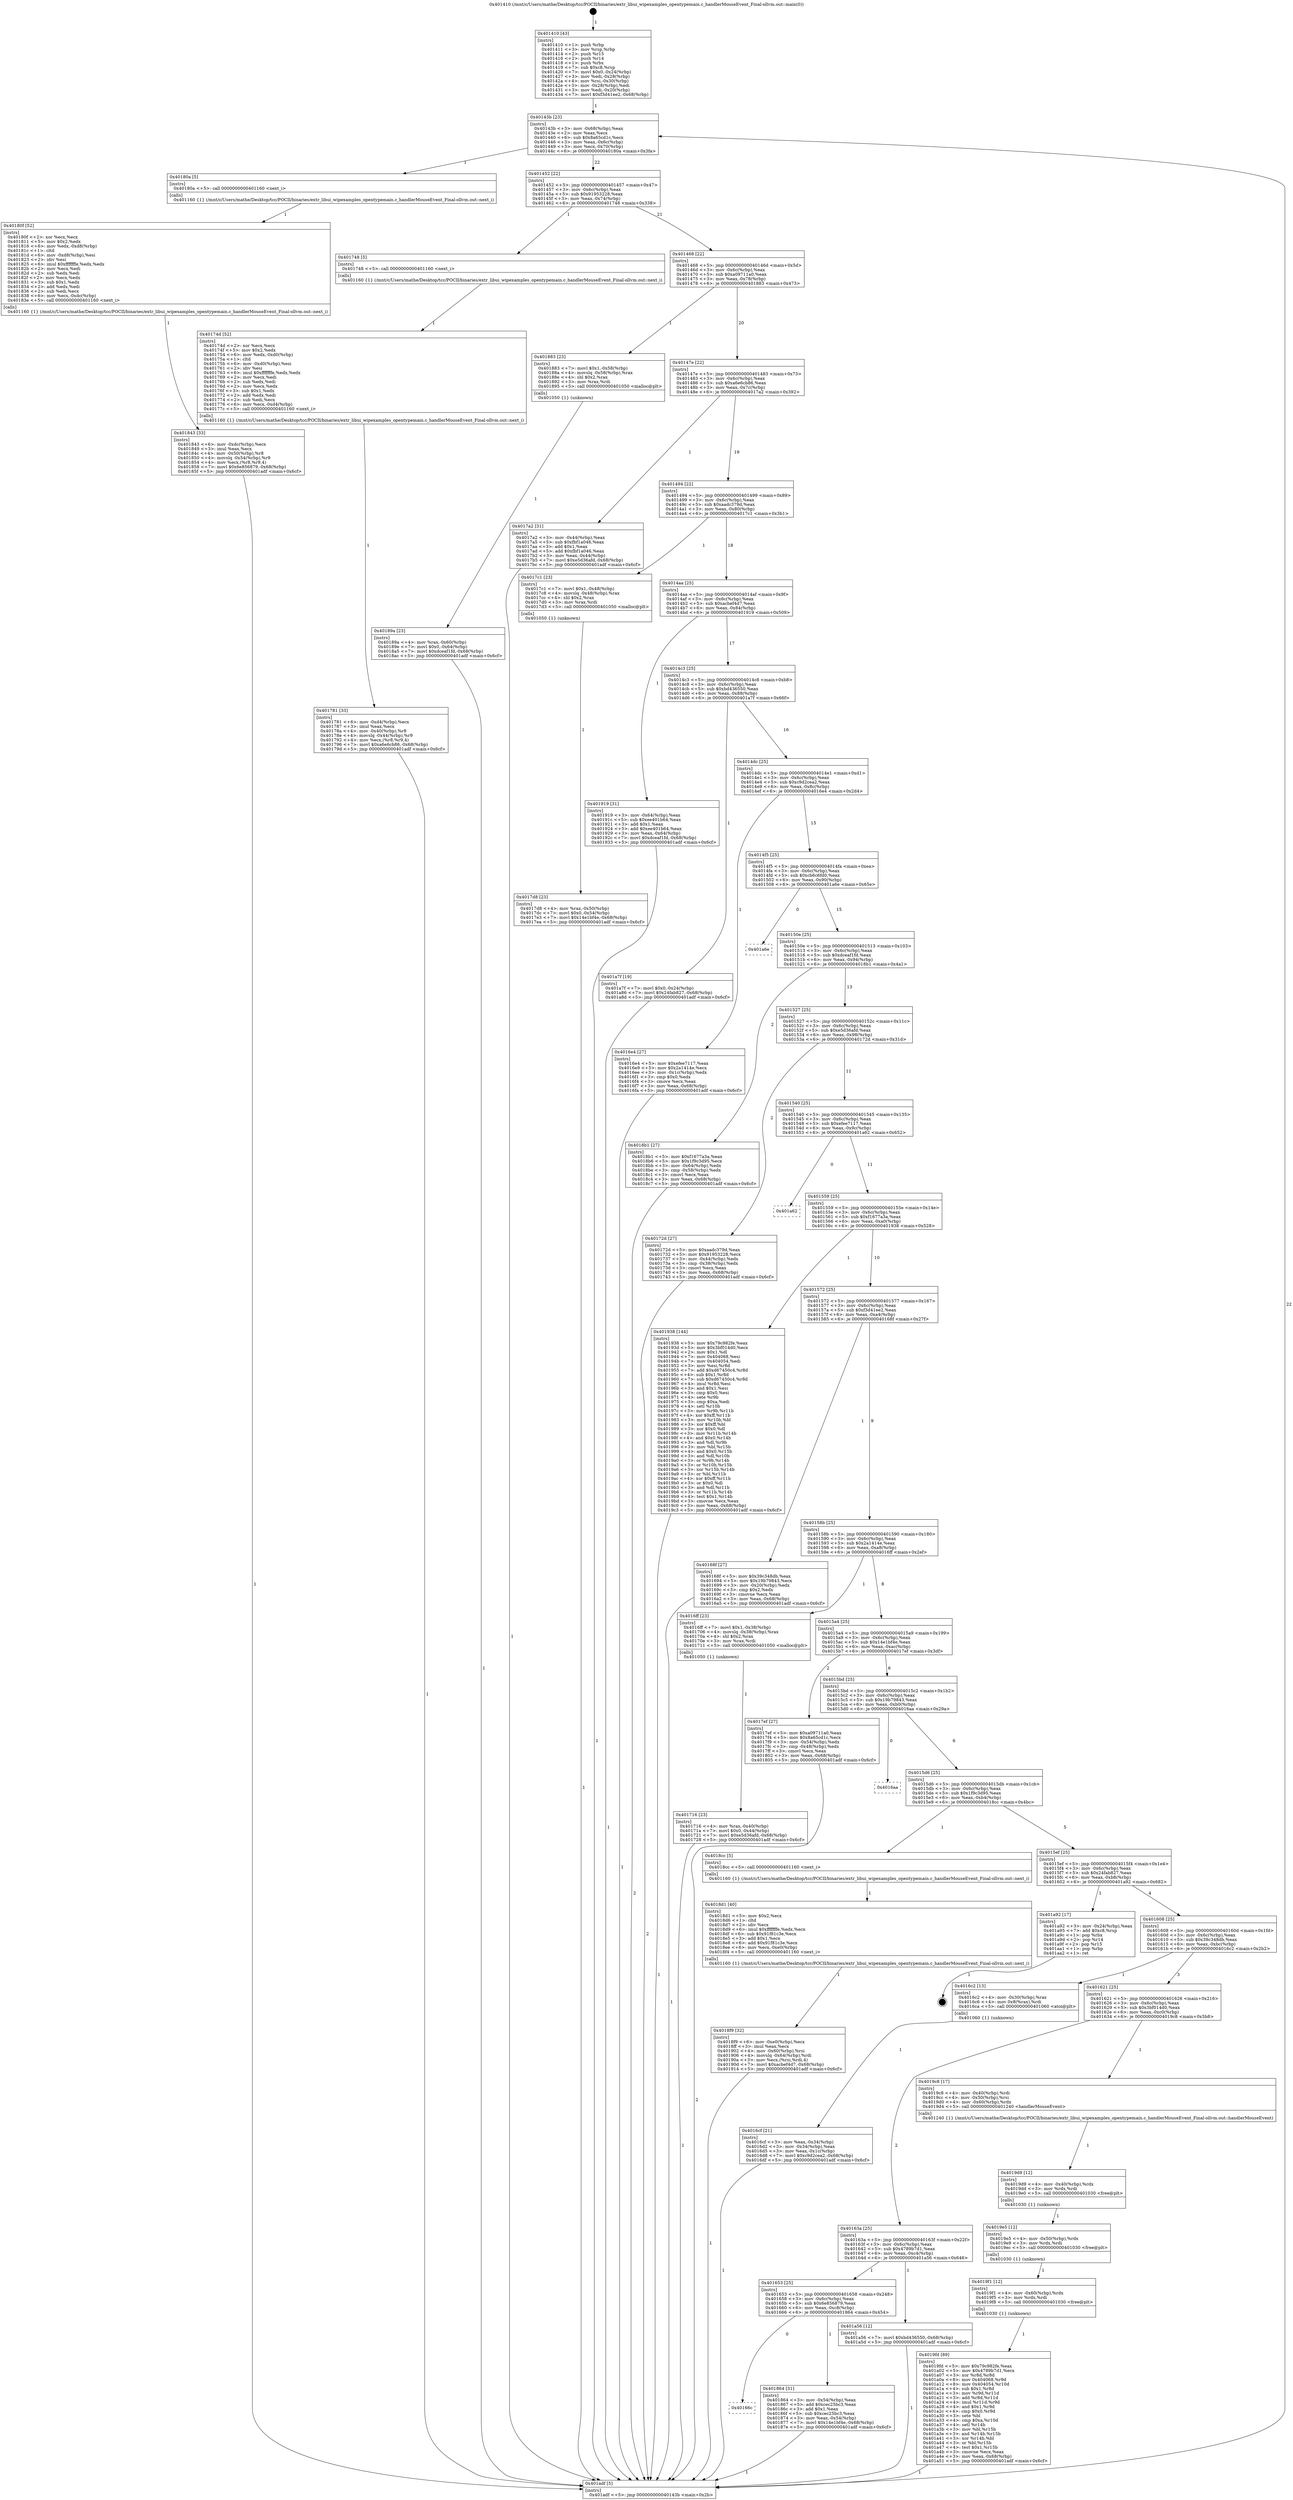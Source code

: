 digraph "0x401410" {
  label = "0x401410 (/mnt/c/Users/mathe/Desktop/tcc/POCII/binaries/extr_libui_wipexamples_opentypemain.c_handlerMouseEvent_Final-ollvm.out::main(0))"
  labelloc = "t"
  node[shape=record]

  Entry [label="",width=0.3,height=0.3,shape=circle,fillcolor=black,style=filled]
  "0x40143b" [label="{
     0x40143b [23]\l
     | [instrs]\l
     &nbsp;&nbsp;0x40143b \<+3\>: mov -0x68(%rbp),%eax\l
     &nbsp;&nbsp;0x40143e \<+2\>: mov %eax,%ecx\l
     &nbsp;&nbsp;0x401440 \<+6\>: sub $0x8a65cd1c,%ecx\l
     &nbsp;&nbsp;0x401446 \<+3\>: mov %eax,-0x6c(%rbp)\l
     &nbsp;&nbsp;0x401449 \<+3\>: mov %ecx,-0x70(%rbp)\l
     &nbsp;&nbsp;0x40144c \<+6\>: je 000000000040180a \<main+0x3fa\>\l
  }"]
  "0x40180a" [label="{
     0x40180a [5]\l
     | [instrs]\l
     &nbsp;&nbsp;0x40180a \<+5\>: call 0000000000401160 \<next_i\>\l
     | [calls]\l
     &nbsp;&nbsp;0x401160 \{1\} (/mnt/c/Users/mathe/Desktop/tcc/POCII/binaries/extr_libui_wipexamples_opentypemain.c_handlerMouseEvent_Final-ollvm.out::next_i)\l
  }"]
  "0x401452" [label="{
     0x401452 [22]\l
     | [instrs]\l
     &nbsp;&nbsp;0x401452 \<+5\>: jmp 0000000000401457 \<main+0x47\>\l
     &nbsp;&nbsp;0x401457 \<+3\>: mov -0x6c(%rbp),%eax\l
     &nbsp;&nbsp;0x40145a \<+5\>: sub $0x91953228,%eax\l
     &nbsp;&nbsp;0x40145f \<+3\>: mov %eax,-0x74(%rbp)\l
     &nbsp;&nbsp;0x401462 \<+6\>: je 0000000000401748 \<main+0x338\>\l
  }"]
  Exit [label="",width=0.3,height=0.3,shape=circle,fillcolor=black,style=filled,peripheries=2]
  "0x401748" [label="{
     0x401748 [5]\l
     | [instrs]\l
     &nbsp;&nbsp;0x401748 \<+5\>: call 0000000000401160 \<next_i\>\l
     | [calls]\l
     &nbsp;&nbsp;0x401160 \{1\} (/mnt/c/Users/mathe/Desktop/tcc/POCII/binaries/extr_libui_wipexamples_opentypemain.c_handlerMouseEvent_Final-ollvm.out::next_i)\l
  }"]
  "0x401468" [label="{
     0x401468 [22]\l
     | [instrs]\l
     &nbsp;&nbsp;0x401468 \<+5\>: jmp 000000000040146d \<main+0x5d\>\l
     &nbsp;&nbsp;0x40146d \<+3\>: mov -0x6c(%rbp),%eax\l
     &nbsp;&nbsp;0x401470 \<+5\>: sub $0xa09711a0,%eax\l
     &nbsp;&nbsp;0x401475 \<+3\>: mov %eax,-0x78(%rbp)\l
     &nbsp;&nbsp;0x401478 \<+6\>: je 0000000000401883 \<main+0x473\>\l
  }"]
  "0x4019fd" [label="{
     0x4019fd [89]\l
     | [instrs]\l
     &nbsp;&nbsp;0x4019fd \<+5\>: mov $0x79c982fe,%eax\l
     &nbsp;&nbsp;0x401a02 \<+5\>: mov $0x4789b7d1,%ecx\l
     &nbsp;&nbsp;0x401a07 \<+3\>: xor %r8d,%r8d\l
     &nbsp;&nbsp;0x401a0a \<+8\>: mov 0x404068,%r9d\l
     &nbsp;&nbsp;0x401a12 \<+8\>: mov 0x404054,%r10d\l
     &nbsp;&nbsp;0x401a1a \<+4\>: sub $0x1,%r8d\l
     &nbsp;&nbsp;0x401a1e \<+3\>: mov %r9d,%r11d\l
     &nbsp;&nbsp;0x401a21 \<+3\>: add %r8d,%r11d\l
     &nbsp;&nbsp;0x401a24 \<+4\>: imul %r11d,%r9d\l
     &nbsp;&nbsp;0x401a28 \<+4\>: and $0x1,%r9d\l
     &nbsp;&nbsp;0x401a2c \<+4\>: cmp $0x0,%r9d\l
     &nbsp;&nbsp;0x401a30 \<+3\>: sete %bl\l
     &nbsp;&nbsp;0x401a33 \<+4\>: cmp $0xa,%r10d\l
     &nbsp;&nbsp;0x401a37 \<+4\>: setl %r14b\l
     &nbsp;&nbsp;0x401a3b \<+3\>: mov %bl,%r15b\l
     &nbsp;&nbsp;0x401a3e \<+3\>: and %r14b,%r15b\l
     &nbsp;&nbsp;0x401a41 \<+3\>: xor %r14b,%bl\l
     &nbsp;&nbsp;0x401a44 \<+3\>: or %bl,%r15b\l
     &nbsp;&nbsp;0x401a47 \<+4\>: test $0x1,%r15b\l
     &nbsp;&nbsp;0x401a4b \<+3\>: cmovne %ecx,%eax\l
     &nbsp;&nbsp;0x401a4e \<+3\>: mov %eax,-0x68(%rbp)\l
     &nbsp;&nbsp;0x401a51 \<+5\>: jmp 0000000000401adf \<main+0x6cf\>\l
  }"]
  "0x401883" [label="{
     0x401883 [23]\l
     | [instrs]\l
     &nbsp;&nbsp;0x401883 \<+7\>: movl $0x1,-0x58(%rbp)\l
     &nbsp;&nbsp;0x40188a \<+4\>: movslq -0x58(%rbp),%rax\l
     &nbsp;&nbsp;0x40188e \<+4\>: shl $0x2,%rax\l
     &nbsp;&nbsp;0x401892 \<+3\>: mov %rax,%rdi\l
     &nbsp;&nbsp;0x401895 \<+5\>: call 0000000000401050 \<malloc@plt\>\l
     | [calls]\l
     &nbsp;&nbsp;0x401050 \{1\} (unknown)\l
  }"]
  "0x40147e" [label="{
     0x40147e [22]\l
     | [instrs]\l
     &nbsp;&nbsp;0x40147e \<+5\>: jmp 0000000000401483 \<main+0x73\>\l
     &nbsp;&nbsp;0x401483 \<+3\>: mov -0x6c(%rbp),%eax\l
     &nbsp;&nbsp;0x401486 \<+5\>: sub $0xa6e6cb86,%eax\l
     &nbsp;&nbsp;0x40148b \<+3\>: mov %eax,-0x7c(%rbp)\l
     &nbsp;&nbsp;0x40148e \<+6\>: je 00000000004017a2 \<main+0x392\>\l
  }"]
  "0x4019f1" [label="{
     0x4019f1 [12]\l
     | [instrs]\l
     &nbsp;&nbsp;0x4019f1 \<+4\>: mov -0x60(%rbp),%rdx\l
     &nbsp;&nbsp;0x4019f5 \<+3\>: mov %rdx,%rdi\l
     &nbsp;&nbsp;0x4019f8 \<+5\>: call 0000000000401030 \<free@plt\>\l
     | [calls]\l
     &nbsp;&nbsp;0x401030 \{1\} (unknown)\l
  }"]
  "0x4017a2" [label="{
     0x4017a2 [31]\l
     | [instrs]\l
     &nbsp;&nbsp;0x4017a2 \<+3\>: mov -0x44(%rbp),%eax\l
     &nbsp;&nbsp;0x4017a5 \<+5\>: sub $0xfbf1a046,%eax\l
     &nbsp;&nbsp;0x4017aa \<+3\>: add $0x1,%eax\l
     &nbsp;&nbsp;0x4017ad \<+5\>: add $0xfbf1a046,%eax\l
     &nbsp;&nbsp;0x4017b2 \<+3\>: mov %eax,-0x44(%rbp)\l
     &nbsp;&nbsp;0x4017b5 \<+7\>: movl $0xe5d36afd,-0x68(%rbp)\l
     &nbsp;&nbsp;0x4017bc \<+5\>: jmp 0000000000401adf \<main+0x6cf\>\l
  }"]
  "0x401494" [label="{
     0x401494 [22]\l
     | [instrs]\l
     &nbsp;&nbsp;0x401494 \<+5\>: jmp 0000000000401499 \<main+0x89\>\l
     &nbsp;&nbsp;0x401499 \<+3\>: mov -0x6c(%rbp),%eax\l
     &nbsp;&nbsp;0x40149c \<+5\>: sub $0xaadc379d,%eax\l
     &nbsp;&nbsp;0x4014a1 \<+3\>: mov %eax,-0x80(%rbp)\l
     &nbsp;&nbsp;0x4014a4 \<+6\>: je 00000000004017c1 \<main+0x3b1\>\l
  }"]
  "0x4019e5" [label="{
     0x4019e5 [12]\l
     | [instrs]\l
     &nbsp;&nbsp;0x4019e5 \<+4\>: mov -0x50(%rbp),%rdx\l
     &nbsp;&nbsp;0x4019e9 \<+3\>: mov %rdx,%rdi\l
     &nbsp;&nbsp;0x4019ec \<+5\>: call 0000000000401030 \<free@plt\>\l
     | [calls]\l
     &nbsp;&nbsp;0x401030 \{1\} (unknown)\l
  }"]
  "0x4017c1" [label="{
     0x4017c1 [23]\l
     | [instrs]\l
     &nbsp;&nbsp;0x4017c1 \<+7\>: movl $0x1,-0x48(%rbp)\l
     &nbsp;&nbsp;0x4017c8 \<+4\>: movslq -0x48(%rbp),%rax\l
     &nbsp;&nbsp;0x4017cc \<+4\>: shl $0x2,%rax\l
     &nbsp;&nbsp;0x4017d0 \<+3\>: mov %rax,%rdi\l
     &nbsp;&nbsp;0x4017d3 \<+5\>: call 0000000000401050 \<malloc@plt\>\l
     | [calls]\l
     &nbsp;&nbsp;0x401050 \{1\} (unknown)\l
  }"]
  "0x4014aa" [label="{
     0x4014aa [25]\l
     | [instrs]\l
     &nbsp;&nbsp;0x4014aa \<+5\>: jmp 00000000004014af \<main+0x9f\>\l
     &nbsp;&nbsp;0x4014af \<+3\>: mov -0x6c(%rbp),%eax\l
     &nbsp;&nbsp;0x4014b2 \<+5\>: sub $0xacbef4d7,%eax\l
     &nbsp;&nbsp;0x4014b7 \<+6\>: mov %eax,-0x84(%rbp)\l
     &nbsp;&nbsp;0x4014bd \<+6\>: je 0000000000401919 \<main+0x509\>\l
  }"]
  "0x4019d9" [label="{
     0x4019d9 [12]\l
     | [instrs]\l
     &nbsp;&nbsp;0x4019d9 \<+4\>: mov -0x40(%rbp),%rdx\l
     &nbsp;&nbsp;0x4019dd \<+3\>: mov %rdx,%rdi\l
     &nbsp;&nbsp;0x4019e0 \<+5\>: call 0000000000401030 \<free@plt\>\l
     | [calls]\l
     &nbsp;&nbsp;0x401030 \{1\} (unknown)\l
  }"]
  "0x401919" [label="{
     0x401919 [31]\l
     | [instrs]\l
     &nbsp;&nbsp;0x401919 \<+3\>: mov -0x64(%rbp),%eax\l
     &nbsp;&nbsp;0x40191c \<+5\>: sub $0xee401b64,%eax\l
     &nbsp;&nbsp;0x401921 \<+3\>: add $0x1,%eax\l
     &nbsp;&nbsp;0x401924 \<+5\>: add $0xee401b64,%eax\l
     &nbsp;&nbsp;0x401929 \<+3\>: mov %eax,-0x64(%rbp)\l
     &nbsp;&nbsp;0x40192c \<+7\>: movl $0xdceaf1fd,-0x68(%rbp)\l
     &nbsp;&nbsp;0x401933 \<+5\>: jmp 0000000000401adf \<main+0x6cf\>\l
  }"]
  "0x4014c3" [label="{
     0x4014c3 [25]\l
     | [instrs]\l
     &nbsp;&nbsp;0x4014c3 \<+5\>: jmp 00000000004014c8 \<main+0xb8\>\l
     &nbsp;&nbsp;0x4014c8 \<+3\>: mov -0x6c(%rbp),%eax\l
     &nbsp;&nbsp;0x4014cb \<+5\>: sub $0xbd436550,%eax\l
     &nbsp;&nbsp;0x4014d0 \<+6\>: mov %eax,-0x88(%rbp)\l
     &nbsp;&nbsp;0x4014d6 \<+6\>: je 0000000000401a7f \<main+0x66f\>\l
  }"]
  "0x4018f9" [label="{
     0x4018f9 [32]\l
     | [instrs]\l
     &nbsp;&nbsp;0x4018f9 \<+6\>: mov -0xe0(%rbp),%ecx\l
     &nbsp;&nbsp;0x4018ff \<+3\>: imul %eax,%ecx\l
     &nbsp;&nbsp;0x401902 \<+4\>: mov -0x60(%rbp),%rsi\l
     &nbsp;&nbsp;0x401906 \<+4\>: movslq -0x64(%rbp),%rdi\l
     &nbsp;&nbsp;0x40190a \<+3\>: mov %ecx,(%rsi,%rdi,4)\l
     &nbsp;&nbsp;0x40190d \<+7\>: movl $0xacbef4d7,-0x68(%rbp)\l
     &nbsp;&nbsp;0x401914 \<+5\>: jmp 0000000000401adf \<main+0x6cf\>\l
  }"]
  "0x401a7f" [label="{
     0x401a7f [19]\l
     | [instrs]\l
     &nbsp;&nbsp;0x401a7f \<+7\>: movl $0x0,-0x24(%rbp)\l
     &nbsp;&nbsp;0x401a86 \<+7\>: movl $0x24fab827,-0x68(%rbp)\l
     &nbsp;&nbsp;0x401a8d \<+5\>: jmp 0000000000401adf \<main+0x6cf\>\l
  }"]
  "0x4014dc" [label="{
     0x4014dc [25]\l
     | [instrs]\l
     &nbsp;&nbsp;0x4014dc \<+5\>: jmp 00000000004014e1 \<main+0xd1\>\l
     &nbsp;&nbsp;0x4014e1 \<+3\>: mov -0x6c(%rbp),%eax\l
     &nbsp;&nbsp;0x4014e4 \<+5\>: sub $0xc9d2cea2,%eax\l
     &nbsp;&nbsp;0x4014e9 \<+6\>: mov %eax,-0x8c(%rbp)\l
     &nbsp;&nbsp;0x4014ef \<+6\>: je 00000000004016e4 \<main+0x2d4\>\l
  }"]
  "0x4018d1" [label="{
     0x4018d1 [40]\l
     | [instrs]\l
     &nbsp;&nbsp;0x4018d1 \<+5\>: mov $0x2,%ecx\l
     &nbsp;&nbsp;0x4018d6 \<+1\>: cltd\l
     &nbsp;&nbsp;0x4018d7 \<+2\>: idiv %ecx\l
     &nbsp;&nbsp;0x4018d9 \<+6\>: imul $0xfffffffe,%edx,%ecx\l
     &nbsp;&nbsp;0x4018df \<+6\>: sub $0x91f81c3e,%ecx\l
     &nbsp;&nbsp;0x4018e5 \<+3\>: add $0x1,%ecx\l
     &nbsp;&nbsp;0x4018e8 \<+6\>: add $0x91f81c3e,%ecx\l
     &nbsp;&nbsp;0x4018ee \<+6\>: mov %ecx,-0xe0(%rbp)\l
     &nbsp;&nbsp;0x4018f4 \<+5\>: call 0000000000401160 \<next_i\>\l
     | [calls]\l
     &nbsp;&nbsp;0x401160 \{1\} (/mnt/c/Users/mathe/Desktop/tcc/POCII/binaries/extr_libui_wipexamples_opentypemain.c_handlerMouseEvent_Final-ollvm.out::next_i)\l
  }"]
  "0x4016e4" [label="{
     0x4016e4 [27]\l
     | [instrs]\l
     &nbsp;&nbsp;0x4016e4 \<+5\>: mov $0xefee7117,%eax\l
     &nbsp;&nbsp;0x4016e9 \<+5\>: mov $0x2a1414e,%ecx\l
     &nbsp;&nbsp;0x4016ee \<+3\>: mov -0x1c(%rbp),%edx\l
     &nbsp;&nbsp;0x4016f1 \<+3\>: cmp $0x0,%edx\l
     &nbsp;&nbsp;0x4016f4 \<+3\>: cmove %ecx,%eax\l
     &nbsp;&nbsp;0x4016f7 \<+3\>: mov %eax,-0x68(%rbp)\l
     &nbsp;&nbsp;0x4016fa \<+5\>: jmp 0000000000401adf \<main+0x6cf\>\l
  }"]
  "0x4014f5" [label="{
     0x4014f5 [25]\l
     | [instrs]\l
     &nbsp;&nbsp;0x4014f5 \<+5\>: jmp 00000000004014fa \<main+0xea\>\l
     &nbsp;&nbsp;0x4014fa \<+3\>: mov -0x6c(%rbp),%eax\l
     &nbsp;&nbsp;0x4014fd \<+5\>: sub $0xcb6c6fd0,%eax\l
     &nbsp;&nbsp;0x401502 \<+6\>: mov %eax,-0x90(%rbp)\l
     &nbsp;&nbsp;0x401508 \<+6\>: je 0000000000401a6e \<main+0x65e\>\l
  }"]
  "0x40189a" [label="{
     0x40189a [23]\l
     | [instrs]\l
     &nbsp;&nbsp;0x40189a \<+4\>: mov %rax,-0x60(%rbp)\l
     &nbsp;&nbsp;0x40189e \<+7\>: movl $0x0,-0x64(%rbp)\l
     &nbsp;&nbsp;0x4018a5 \<+7\>: movl $0xdceaf1fd,-0x68(%rbp)\l
     &nbsp;&nbsp;0x4018ac \<+5\>: jmp 0000000000401adf \<main+0x6cf\>\l
  }"]
  "0x401a6e" [label="{
     0x401a6e\l
  }", style=dashed]
  "0x40150e" [label="{
     0x40150e [25]\l
     | [instrs]\l
     &nbsp;&nbsp;0x40150e \<+5\>: jmp 0000000000401513 \<main+0x103\>\l
     &nbsp;&nbsp;0x401513 \<+3\>: mov -0x6c(%rbp),%eax\l
     &nbsp;&nbsp;0x401516 \<+5\>: sub $0xdceaf1fd,%eax\l
     &nbsp;&nbsp;0x40151b \<+6\>: mov %eax,-0x94(%rbp)\l
     &nbsp;&nbsp;0x401521 \<+6\>: je 00000000004018b1 \<main+0x4a1\>\l
  }"]
  "0x40166c" [label="{
     0x40166c\l
  }", style=dashed]
  "0x4018b1" [label="{
     0x4018b1 [27]\l
     | [instrs]\l
     &nbsp;&nbsp;0x4018b1 \<+5\>: mov $0xf1677a3a,%eax\l
     &nbsp;&nbsp;0x4018b6 \<+5\>: mov $0x1f9c3d95,%ecx\l
     &nbsp;&nbsp;0x4018bb \<+3\>: mov -0x64(%rbp),%edx\l
     &nbsp;&nbsp;0x4018be \<+3\>: cmp -0x58(%rbp),%edx\l
     &nbsp;&nbsp;0x4018c1 \<+3\>: cmovl %ecx,%eax\l
     &nbsp;&nbsp;0x4018c4 \<+3\>: mov %eax,-0x68(%rbp)\l
     &nbsp;&nbsp;0x4018c7 \<+5\>: jmp 0000000000401adf \<main+0x6cf\>\l
  }"]
  "0x401527" [label="{
     0x401527 [25]\l
     | [instrs]\l
     &nbsp;&nbsp;0x401527 \<+5\>: jmp 000000000040152c \<main+0x11c\>\l
     &nbsp;&nbsp;0x40152c \<+3\>: mov -0x6c(%rbp),%eax\l
     &nbsp;&nbsp;0x40152f \<+5\>: sub $0xe5d36afd,%eax\l
     &nbsp;&nbsp;0x401534 \<+6\>: mov %eax,-0x98(%rbp)\l
     &nbsp;&nbsp;0x40153a \<+6\>: je 000000000040172d \<main+0x31d\>\l
  }"]
  "0x401864" [label="{
     0x401864 [31]\l
     | [instrs]\l
     &nbsp;&nbsp;0x401864 \<+3\>: mov -0x54(%rbp),%eax\l
     &nbsp;&nbsp;0x401867 \<+5\>: add $0xcec25bc3,%eax\l
     &nbsp;&nbsp;0x40186c \<+3\>: add $0x1,%eax\l
     &nbsp;&nbsp;0x40186f \<+5\>: sub $0xcec25bc3,%eax\l
     &nbsp;&nbsp;0x401874 \<+3\>: mov %eax,-0x54(%rbp)\l
     &nbsp;&nbsp;0x401877 \<+7\>: movl $0x14e1bf4e,-0x68(%rbp)\l
     &nbsp;&nbsp;0x40187e \<+5\>: jmp 0000000000401adf \<main+0x6cf\>\l
  }"]
  "0x40172d" [label="{
     0x40172d [27]\l
     | [instrs]\l
     &nbsp;&nbsp;0x40172d \<+5\>: mov $0xaadc379d,%eax\l
     &nbsp;&nbsp;0x401732 \<+5\>: mov $0x91953228,%ecx\l
     &nbsp;&nbsp;0x401737 \<+3\>: mov -0x44(%rbp),%edx\l
     &nbsp;&nbsp;0x40173a \<+3\>: cmp -0x38(%rbp),%edx\l
     &nbsp;&nbsp;0x40173d \<+3\>: cmovl %ecx,%eax\l
     &nbsp;&nbsp;0x401740 \<+3\>: mov %eax,-0x68(%rbp)\l
     &nbsp;&nbsp;0x401743 \<+5\>: jmp 0000000000401adf \<main+0x6cf\>\l
  }"]
  "0x401540" [label="{
     0x401540 [25]\l
     | [instrs]\l
     &nbsp;&nbsp;0x401540 \<+5\>: jmp 0000000000401545 \<main+0x135\>\l
     &nbsp;&nbsp;0x401545 \<+3\>: mov -0x6c(%rbp),%eax\l
     &nbsp;&nbsp;0x401548 \<+5\>: sub $0xefee7117,%eax\l
     &nbsp;&nbsp;0x40154d \<+6\>: mov %eax,-0x9c(%rbp)\l
     &nbsp;&nbsp;0x401553 \<+6\>: je 0000000000401a62 \<main+0x652\>\l
  }"]
  "0x401653" [label="{
     0x401653 [25]\l
     | [instrs]\l
     &nbsp;&nbsp;0x401653 \<+5\>: jmp 0000000000401658 \<main+0x248\>\l
     &nbsp;&nbsp;0x401658 \<+3\>: mov -0x6c(%rbp),%eax\l
     &nbsp;&nbsp;0x40165b \<+5\>: sub $0x6e856879,%eax\l
     &nbsp;&nbsp;0x401660 \<+6\>: mov %eax,-0xc8(%rbp)\l
     &nbsp;&nbsp;0x401666 \<+6\>: je 0000000000401864 \<main+0x454\>\l
  }"]
  "0x401a62" [label="{
     0x401a62\l
  }", style=dashed]
  "0x401559" [label="{
     0x401559 [25]\l
     | [instrs]\l
     &nbsp;&nbsp;0x401559 \<+5\>: jmp 000000000040155e \<main+0x14e\>\l
     &nbsp;&nbsp;0x40155e \<+3\>: mov -0x6c(%rbp),%eax\l
     &nbsp;&nbsp;0x401561 \<+5\>: sub $0xf1677a3a,%eax\l
     &nbsp;&nbsp;0x401566 \<+6\>: mov %eax,-0xa0(%rbp)\l
     &nbsp;&nbsp;0x40156c \<+6\>: je 0000000000401938 \<main+0x528\>\l
  }"]
  "0x401a56" [label="{
     0x401a56 [12]\l
     | [instrs]\l
     &nbsp;&nbsp;0x401a56 \<+7\>: movl $0xbd436550,-0x68(%rbp)\l
     &nbsp;&nbsp;0x401a5d \<+5\>: jmp 0000000000401adf \<main+0x6cf\>\l
  }"]
  "0x401938" [label="{
     0x401938 [144]\l
     | [instrs]\l
     &nbsp;&nbsp;0x401938 \<+5\>: mov $0x79c982fe,%eax\l
     &nbsp;&nbsp;0x40193d \<+5\>: mov $0x3bf014d0,%ecx\l
     &nbsp;&nbsp;0x401942 \<+2\>: mov $0x1,%dl\l
     &nbsp;&nbsp;0x401944 \<+7\>: mov 0x404068,%esi\l
     &nbsp;&nbsp;0x40194b \<+7\>: mov 0x404054,%edi\l
     &nbsp;&nbsp;0x401952 \<+3\>: mov %esi,%r8d\l
     &nbsp;&nbsp;0x401955 \<+7\>: add $0xd67450c4,%r8d\l
     &nbsp;&nbsp;0x40195c \<+4\>: sub $0x1,%r8d\l
     &nbsp;&nbsp;0x401960 \<+7\>: sub $0xd67450c4,%r8d\l
     &nbsp;&nbsp;0x401967 \<+4\>: imul %r8d,%esi\l
     &nbsp;&nbsp;0x40196b \<+3\>: and $0x1,%esi\l
     &nbsp;&nbsp;0x40196e \<+3\>: cmp $0x0,%esi\l
     &nbsp;&nbsp;0x401971 \<+4\>: sete %r9b\l
     &nbsp;&nbsp;0x401975 \<+3\>: cmp $0xa,%edi\l
     &nbsp;&nbsp;0x401978 \<+4\>: setl %r10b\l
     &nbsp;&nbsp;0x40197c \<+3\>: mov %r9b,%r11b\l
     &nbsp;&nbsp;0x40197f \<+4\>: xor $0xff,%r11b\l
     &nbsp;&nbsp;0x401983 \<+3\>: mov %r10b,%bl\l
     &nbsp;&nbsp;0x401986 \<+3\>: xor $0xff,%bl\l
     &nbsp;&nbsp;0x401989 \<+3\>: xor $0x0,%dl\l
     &nbsp;&nbsp;0x40198c \<+3\>: mov %r11b,%r14b\l
     &nbsp;&nbsp;0x40198f \<+4\>: and $0x0,%r14b\l
     &nbsp;&nbsp;0x401993 \<+3\>: and %dl,%r9b\l
     &nbsp;&nbsp;0x401996 \<+3\>: mov %bl,%r15b\l
     &nbsp;&nbsp;0x401999 \<+4\>: and $0x0,%r15b\l
     &nbsp;&nbsp;0x40199d \<+3\>: and %dl,%r10b\l
     &nbsp;&nbsp;0x4019a0 \<+3\>: or %r9b,%r14b\l
     &nbsp;&nbsp;0x4019a3 \<+3\>: or %r10b,%r15b\l
     &nbsp;&nbsp;0x4019a6 \<+3\>: xor %r15b,%r14b\l
     &nbsp;&nbsp;0x4019a9 \<+3\>: or %bl,%r11b\l
     &nbsp;&nbsp;0x4019ac \<+4\>: xor $0xff,%r11b\l
     &nbsp;&nbsp;0x4019b0 \<+3\>: or $0x0,%dl\l
     &nbsp;&nbsp;0x4019b3 \<+3\>: and %dl,%r11b\l
     &nbsp;&nbsp;0x4019b6 \<+3\>: or %r11b,%r14b\l
     &nbsp;&nbsp;0x4019b9 \<+4\>: test $0x1,%r14b\l
     &nbsp;&nbsp;0x4019bd \<+3\>: cmovne %ecx,%eax\l
     &nbsp;&nbsp;0x4019c0 \<+3\>: mov %eax,-0x68(%rbp)\l
     &nbsp;&nbsp;0x4019c3 \<+5\>: jmp 0000000000401adf \<main+0x6cf\>\l
  }"]
  "0x401572" [label="{
     0x401572 [25]\l
     | [instrs]\l
     &nbsp;&nbsp;0x401572 \<+5\>: jmp 0000000000401577 \<main+0x167\>\l
     &nbsp;&nbsp;0x401577 \<+3\>: mov -0x6c(%rbp),%eax\l
     &nbsp;&nbsp;0x40157a \<+5\>: sub $0xf3d41ee2,%eax\l
     &nbsp;&nbsp;0x40157f \<+6\>: mov %eax,-0xa4(%rbp)\l
     &nbsp;&nbsp;0x401585 \<+6\>: je 000000000040168f \<main+0x27f\>\l
  }"]
  "0x40163a" [label="{
     0x40163a [25]\l
     | [instrs]\l
     &nbsp;&nbsp;0x40163a \<+5\>: jmp 000000000040163f \<main+0x22f\>\l
     &nbsp;&nbsp;0x40163f \<+3\>: mov -0x6c(%rbp),%eax\l
     &nbsp;&nbsp;0x401642 \<+5\>: sub $0x4789b7d1,%eax\l
     &nbsp;&nbsp;0x401647 \<+6\>: mov %eax,-0xc4(%rbp)\l
     &nbsp;&nbsp;0x40164d \<+6\>: je 0000000000401a56 \<main+0x646\>\l
  }"]
  "0x40168f" [label="{
     0x40168f [27]\l
     | [instrs]\l
     &nbsp;&nbsp;0x40168f \<+5\>: mov $0x39c348db,%eax\l
     &nbsp;&nbsp;0x401694 \<+5\>: mov $0x19b79843,%ecx\l
     &nbsp;&nbsp;0x401699 \<+3\>: mov -0x20(%rbp),%edx\l
     &nbsp;&nbsp;0x40169c \<+3\>: cmp $0x2,%edx\l
     &nbsp;&nbsp;0x40169f \<+3\>: cmovne %ecx,%eax\l
     &nbsp;&nbsp;0x4016a2 \<+3\>: mov %eax,-0x68(%rbp)\l
     &nbsp;&nbsp;0x4016a5 \<+5\>: jmp 0000000000401adf \<main+0x6cf\>\l
  }"]
  "0x40158b" [label="{
     0x40158b [25]\l
     | [instrs]\l
     &nbsp;&nbsp;0x40158b \<+5\>: jmp 0000000000401590 \<main+0x180\>\l
     &nbsp;&nbsp;0x401590 \<+3\>: mov -0x6c(%rbp),%eax\l
     &nbsp;&nbsp;0x401593 \<+5\>: sub $0x2a1414e,%eax\l
     &nbsp;&nbsp;0x401598 \<+6\>: mov %eax,-0xa8(%rbp)\l
     &nbsp;&nbsp;0x40159e \<+6\>: je 00000000004016ff \<main+0x2ef\>\l
  }"]
  "0x401adf" [label="{
     0x401adf [5]\l
     | [instrs]\l
     &nbsp;&nbsp;0x401adf \<+5\>: jmp 000000000040143b \<main+0x2b\>\l
  }"]
  "0x401410" [label="{
     0x401410 [43]\l
     | [instrs]\l
     &nbsp;&nbsp;0x401410 \<+1\>: push %rbp\l
     &nbsp;&nbsp;0x401411 \<+3\>: mov %rsp,%rbp\l
     &nbsp;&nbsp;0x401414 \<+2\>: push %r15\l
     &nbsp;&nbsp;0x401416 \<+2\>: push %r14\l
     &nbsp;&nbsp;0x401418 \<+1\>: push %rbx\l
     &nbsp;&nbsp;0x401419 \<+7\>: sub $0xc8,%rsp\l
     &nbsp;&nbsp;0x401420 \<+7\>: movl $0x0,-0x24(%rbp)\l
     &nbsp;&nbsp;0x401427 \<+3\>: mov %edi,-0x28(%rbp)\l
     &nbsp;&nbsp;0x40142a \<+4\>: mov %rsi,-0x30(%rbp)\l
     &nbsp;&nbsp;0x40142e \<+3\>: mov -0x28(%rbp),%edi\l
     &nbsp;&nbsp;0x401431 \<+3\>: mov %edi,-0x20(%rbp)\l
     &nbsp;&nbsp;0x401434 \<+7\>: movl $0xf3d41ee2,-0x68(%rbp)\l
  }"]
  "0x4019c8" [label="{
     0x4019c8 [17]\l
     | [instrs]\l
     &nbsp;&nbsp;0x4019c8 \<+4\>: mov -0x40(%rbp),%rdi\l
     &nbsp;&nbsp;0x4019cc \<+4\>: mov -0x50(%rbp),%rsi\l
     &nbsp;&nbsp;0x4019d0 \<+4\>: mov -0x60(%rbp),%rdx\l
     &nbsp;&nbsp;0x4019d4 \<+5\>: call 0000000000401240 \<handlerMouseEvent\>\l
     | [calls]\l
     &nbsp;&nbsp;0x401240 \{1\} (/mnt/c/Users/mathe/Desktop/tcc/POCII/binaries/extr_libui_wipexamples_opentypemain.c_handlerMouseEvent_Final-ollvm.out::handlerMouseEvent)\l
  }"]
  "0x4016ff" [label="{
     0x4016ff [23]\l
     | [instrs]\l
     &nbsp;&nbsp;0x4016ff \<+7\>: movl $0x1,-0x38(%rbp)\l
     &nbsp;&nbsp;0x401706 \<+4\>: movslq -0x38(%rbp),%rax\l
     &nbsp;&nbsp;0x40170a \<+4\>: shl $0x2,%rax\l
     &nbsp;&nbsp;0x40170e \<+3\>: mov %rax,%rdi\l
     &nbsp;&nbsp;0x401711 \<+5\>: call 0000000000401050 \<malloc@plt\>\l
     | [calls]\l
     &nbsp;&nbsp;0x401050 \{1\} (unknown)\l
  }"]
  "0x4015a4" [label="{
     0x4015a4 [25]\l
     | [instrs]\l
     &nbsp;&nbsp;0x4015a4 \<+5\>: jmp 00000000004015a9 \<main+0x199\>\l
     &nbsp;&nbsp;0x4015a9 \<+3\>: mov -0x6c(%rbp),%eax\l
     &nbsp;&nbsp;0x4015ac \<+5\>: sub $0x14e1bf4e,%eax\l
     &nbsp;&nbsp;0x4015b1 \<+6\>: mov %eax,-0xac(%rbp)\l
     &nbsp;&nbsp;0x4015b7 \<+6\>: je 00000000004017ef \<main+0x3df\>\l
  }"]
  "0x401843" [label="{
     0x401843 [33]\l
     | [instrs]\l
     &nbsp;&nbsp;0x401843 \<+6\>: mov -0xdc(%rbp),%ecx\l
     &nbsp;&nbsp;0x401849 \<+3\>: imul %eax,%ecx\l
     &nbsp;&nbsp;0x40184c \<+4\>: mov -0x50(%rbp),%r8\l
     &nbsp;&nbsp;0x401850 \<+4\>: movslq -0x54(%rbp),%r9\l
     &nbsp;&nbsp;0x401854 \<+4\>: mov %ecx,(%r8,%r9,4)\l
     &nbsp;&nbsp;0x401858 \<+7\>: movl $0x6e856879,-0x68(%rbp)\l
     &nbsp;&nbsp;0x40185f \<+5\>: jmp 0000000000401adf \<main+0x6cf\>\l
  }"]
  "0x4017ef" [label="{
     0x4017ef [27]\l
     | [instrs]\l
     &nbsp;&nbsp;0x4017ef \<+5\>: mov $0xa09711a0,%eax\l
     &nbsp;&nbsp;0x4017f4 \<+5\>: mov $0x8a65cd1c,%ecx\l
     &nbsp;&nbsp;0x4017f9 \<+3\>: mov -0x54(%rbp),%edx\l
     &nbsp;&nbsp;0x4017fc \<+3\>: cmp -0x48(%rbp),%edx\l
     &nbsp;&nbsp;0x4017ff \<+3\>: cmovl %ecx,%eax\l
     &nbsp;&nbsp;0x401802 \<+3\>: mov %eax,-0x68(%rbp)\l
     &nbsp;&nbsp;0x401805 \<+5\>: jmp 0000000000401adf \<main+0x6cf\>\l
  }"]
  "0x4015bd" [label="{
     0x4015bd [25]\l
     | [instrs]\l
     &nbsp;&nbsp;0x4015bd \<+5\>: jmp 00000000004015c2 \<main+0x1b2\>\l
     &nbsp;&nbsp;0x4015c2 \<+3\>: mov -0x6c(%rbp),%eax\l
     &nbsp;&nbsp;0x4015c5 \<+5\>: sub $0x19b79843,%eax\l
     &nbsp;&nbsp;0x4015ca \<+6\>: mov %eax,-0xb0(%rbp)\l
     &nbsp;&nbsp;0x4015d0 \<+6\>: je 00000000004016aa \<main+0x29a\>\l
  }"]
  "0x40180f" [label="{
     0x40180f [52]\l
     | [instrs]\l
     &nbsp;&nbsp;0x40180f \<+2\>: xor %ecx,%ecx\l
     &nbsp;&nbsp;0x401811 \<+5\>: mov $0x2,%edx\l
     &nbsp;&nbsp;0x401816 \<+6\>: mov %edx,-0xd8(%rbp)\l
     &nbsp;&nbsp;0x40181c \<+1\>: cltd\l
     &nbsp;&nbsp;0x40181d \<+6\>: mov -0xd8(%rbp),%esi\l
     &nbsp;&nbsp;0x401823 \<+2\>: idiv %esi\l
     &nbsp;&nbsp;0x401825 \<+6\>: imul $0xfffffffe,%edx,%edx\l
     &nbsp;&nbsp;0x40182b \<+2\>: mov %ecx,%edi\l
     &nbsp;&nbsp;0x40182d \<+2\>: sub %edx,%edi\l
     &nbsp;&nbsp;0x40182f \<+2\>: mov %ecx,%edx\l
     &nbsp;&nbsp;0x401831 \<+3\>: sub $0x1,%edx\l
     &nbsp;&nbsp;0x401834 \<+2\>: add %edx,%edi\l
     &nbsp;&nbsp;0x401836 \<+2\>: sub %edi,%ecx\l
     &nbsp;&nbsp;0x401838 \<+6\>: mov %ecx,-0xdc(%rbp)\l
     &nbsp;&nbsp;0x40183e \<+5\>: call 0000000000401160 \<next_i\>\l
     | [calls]\l
     &nbsp;&nbsp;0x401160 \{1\} (/mnt/c/Users/mathe/Desktop/tcc/POCII/binaries/extr_libui_wipexamples_opentypemain.c_handlerMouseEvent_Final-ollvm.out::next_i)\l
  }"]
  "0x4016aa" [label="{
     0x4016aa\l
  }", style=dashed]
  "0x4015d6" [label="{
     0x4015d6 [25]\l
     | [instrs]\l
     &nbsp;&nbsp;0x4015d6 \<+5\>: jmp 00000000004015db \<main+0x1cb\>\l
     &nbsp;&nbsp;0x4015db \<+3\>: mov -0x6c(%rbp),%eax\l
     &nbsp;&nbsp;0x4015de \<+5\>: sub $0x1f9c3d95,%eax\l
     &nbsp;&nbsp;0x4015e3 \<+6\>: mov %eax,-0xb4(%rbp)\l
     &nbsp;&nbsp;0x4015e9 \<+6\>: je 00000000004018cc \<main+0x4bc\>\l
  }"]
  "0x4017d8" [label="{
     0x4017d8 [23]\l
     | [instrs]\l
     &nbsp;&nbsp;0x4017d8 \<+4\>: mov %rax,-0x50(%rbp)\l
     &nbsp;&nbsp;0x4017dc \<+7\>: movl $0x0,-0x54(%rbp)\l
     &nbsp;&nbsp;0x4017e3 \<+7\>: movl $0x14e1bf4e,-0x68(%rbp)\l
     &nbsp;&nbsp;0x4017ea \<+5\>: jmp 0000000000401adf \<main+0x6cf\>\l
  }"]
  "0x4018cc" [label="{
     0x4018cc [5]\l
     | [instrs]\l
     &nbsp;&nbsp;0x4018cc \<+5\>: call 0000000000401160 \<next_i\>\l
     | [calls]\l
     &nbsp;&nbsp;0x401160 \{1\} (/mnt/c/Users/mathe/Desktop/tcc/POCII/binaries/extr_libui_wipexamples_opentypemain.c_handlerMouseEvent_Final-ollvm.out::next_i)\l
  }"]
  "0x4015ef" [label="{
     0x4015ef [25]\l
     | [instrs]\l
     &nbsp;&nbsp;0x4015ef \<+5\>: jmp 00000000004015f4 \<main+0x1e4\>\l
     &nbsp;&nbsp;0x4015f4 \<+3\>: mov -0x6c(%rbp),%eax\l
     &nbsp;&nbsp;0x4015f7 \<+5\>: sub $0x24fab827,%eax\l
     &nbsp;&nbsp;0x4015fc \<+6\>: mov %eax,-0xb8(%rbp)\l
     &nbsp;&nbsp;0x401602 \<+6\>: je 0000000000401a92 \<main+0x682\>\l
  }"]
  "0x401781" [label="{
     0x401781 [33]\l
     | [instrs]\l
     &nbsp;&nbsp;0x401781 \<+6\>: mov -0xd4(%rbp),%ecx\l
     &nbsp;&nbsp;0x401787 \<+3\>: imul %eax,%ecx\l
     &nbsp;&nbsp;0x40178a \<+4\>: mov -0x40(%rbp),%r8\l
     &nbsp;&nbsp;0x40178e \<+4\>: movslq -0x44(%rbp),%r9\l
     &nbsp;&nbsp;0x401792 \<+4\>: mov %ecx,(%r8,%r9,4)\l
     &nbsp;&nbsp;0x401796 \<+7\>: movl $0xa6e6cb86,-0x68(%rbp)\l
     &nbsp;&nbsp;0x40179d \<+5\>: jmp 0000000000401adf \<main+0x6cf\>\l
  }"]
  "0x401a92" [label="{
     0x401a92 [17]\l
     | [instrs]\l
     &nbsp;&nbsp;0x401a92 \<+3\>: mov -0x24(%rbp),%eax\l
     &nbsp;&nbsp;0x401a95 \<+7\>: add $0xc8,%rsp\l
     &nbsp;&nbsp;0x401a9c \<+1\>: pop %rbx\l
     &nbsp;&nbsp;0x401a9d \<+2\>: pop %r14\l
     &nbsp;&nbsp;0x401a9f \<+2\>: pop %r15\l
     &nbsp;&nbsp;0x401aa1 \<+1\>: pop %rbp\l
     &nbsp;&nbsp;0x401aa2 \<+1\>: ret\l
  }"]
  "0x401608" [label="{
     0x401608 [25]\l
     | [instrs]\l
     &nbsp;&nbsp;0x401608 \<+5\>: jmp 000000000040160d \<main+0x1fd\>\l
     &nbsp;&nbsp;0x40160d \<+3\>: mov -0x6c(%rbp),%eax\l
     &nbsp;&nbsp;0x401610 \<+5\>: sub $0x39c348db,%eax\l
     &nbsp;&nbsp;0x401615 \<+6\>: mov %eax,-0xbc(%rbp)\l
     &nbsp;&nbsp;0x40161b \<+6\>: je 00000000004016c2 \<main+0x2b2\>\l
  }"]
  "0x40174d" [label="{
     0x40174d [52]\l
     | [instrs]\l
     &nbsp;&nbsp;0x40174d \<+2\>: xor %ecx,%ecx\l
     &nbsp;&nbsp;0x40174f \<+5\>: mov $0x2,%edx\l
     &nbsp;&nbsp;0x401754 \<+6\>: mov %edx,-0xd0(%rbp)\l
     &nbsp;&nbsp;0x40175a \<+1\>: cltd\l
     &nbsp;&nbsp;0x40175b \<+6\>: mov -0xd0(%rbp),%esi\l
     &nbsp;&nbsp;0x401761 \<+2\>: idiv %esi\l
     &nbsp;&nbsp;0x401763 \<+6\>: imul $0xfffffffe,%edx,%edx\l
     &nbsp;&nbsp;0x401769 \<+2\>: mov %ecx,%edi\l
     &nbsp;&nbsp;0x40176b \<+2\>: sub %edx,%edi\l
     &nbsp;&nbsp;0x40176d \<+2\>: mov %ecx,%edx\l
     &nbsp;&nbsp;0x40176f \<+3\>: sub $0x1,%edx\l
     &nbsp;&nbsp;0x401772 \<+2\>: add %edx,%edi\l
     &nbsp;&nbsp;0x401774 \<+2\>: sub %edi,%ecx\l
     &nbsp;&nbsp;0x401776 \<+6\>: mov %ecx,-0xd4(%rbp)\l
     &nbsp;&nbsp;0x40177c \<+5\>: call 0000000000401160 \<next_i\>\l
     | [calls]\l
     &nbsp;&nbsp;0x401160 \{1\} (/mnt/c/Users/mathe/Desktop/tcc/POCII/binaries/extr_libui_wipexamples_opentypemain.c_handlerMouseEvent_Final-ollvm.out::next_i)\l
  }"]
  "0x4016c2" [label="{
     0x4016c2 [13]\l
     | [instrs]\l
     &nbsp;&nbsp;0x4016c2 \<+4\>: mov -0x30(%rbp),%rax\l
     &nbsp;&nbsp;0x4016c6 \<+4\>: mov 0x8(%rax),%rdi\l
     &nbsp;&nbsp;0x4016ca \<+5\>: call 0000000000401060 \<atoi@plt\>\l
     | [calls]\l
     &nbsp;&nbsp;0x401060 \{1\} (unknown)\l
  }"]
  "0x401621" [label="{
     0x401621 [25]\l
     | [instrs]\l
     &nbsp;&nbsp;0x401621 \<+5\>: jmp 0000000000401626 \<main+0x216\>\l
     &nbsp;&nbsp;0x401626 \<+3\>: mov -0x6c(%rbp),%eax\l
     &nbsp;&nbsp;0x401629 \<+5\>: sub $0x3bf014d0,%eax\l
     &nbsp;&nbsp;0x40162e \<+6\>: mov %eax,-0xc0(%rbp)\l
     &nbsp;&nbsp;0x401634 \<+6\>: je 00000000004019c8 \<main+0x5b8\>\l
  }"]
  "0x4016cf" [label="{
     0x4016cf [21]\l
     | [instrs]\l
     &nbsp;&nbsp;0x4016cf \<+3\>: mov %eax,-0x34(%rbp)\l
     &nbsp;&nbsp;0x4016d2 \<+3\>: mov -0x34(%rbp),%eax\l
     &nbsp;&nbsp;0x4016d5 \<+3\>: mov %eax,-0x1c(%rbp)\l
     &nbsp;&nbsp;0x4016d8 \<+7\>: movl $0xc9d2cea2,-0x68(%rbp)\l
     &nbsp;&nbsp;0x4016df \<+5\>: jmp 0000000000401adf \<main+0x6cf\>\l
  }"]
  "0x401716" [label="{
     0x401716 [23]\l
     | [instrs]\l
     &nbsp;&nbsp;0x401716 \<+4\>: mov %rax,-0x40(%rbp)\l
     &nbsp;&nbsp;0x40171a \<+7\>: movl $0x0,-0x44(%rbp)\l
     &nbsp;&nbsp;0x401721 \<+7\>: movl $0xe5d36afd,-0x68(%rbp)\l
     &nbsp;&nbsp;0x401728 \<+5\>: jmp 0000000000401adf \<main+0x6cf\>\l
  }"]
  Entry -> "0x401410" [label=" 1"]
  "0x40143b" -> "0x40180a" [label=" 1"]
  "0x40143b" -> "0x401452" [label=" 22"]
  "0x401a92" -> Exit [label=" 1"]
  "0x401452" -> "0x401748" [label=" 1"]
  "0x401452" -> "0x401468" [label=" 21"]
  "0x401a7f" -> "0x401adf" [label=" 1"]
  "0x401468" -> "0x401883" [label=" 1"]
  "0x401468" -> "0x40147e" [label=" 20"]
  "0x401a56" -> "0x401adf" [label=" 1"]
  "0x40147e" -> "0x4017a2" [label=" 1"]
  "0x40147e" -> "0x401494" [label=" 19"]
  "0x4019fd" -> "0x401adf" [label=" 1"]
  "0x401494" -> "0x4017c1" [label=" 1"]
  "0x401494" -> "0x4014aa" [label=" 18"]
  "0x4019f1" -> "0x4019fd" [label=" 1"]
  "0x4014aa" -> "0x401919" [label=" 1"]
  "0x4014aa" -> "0x4014c3" [label=" 17"]
  "0x4019e5" -> "0x4019f1" [label=" 1"]
  "0x4014c3" -> "0x401a7f" [label=" 1"]
  "0x4014c3" -> "0x4014dc" [label=" 16"]
  "0x4019d9" -> "0x4019e5" [label=" 1"]
  "0x4014dc" -> "0x4016e4" [label=" 1"]
  "0x4014dc" -> "0x4014f5" [label=" 15"]
  "0x4019c8" -> "0x4019d9" [label=" 1"]
  "0x4014f5" -> "0x401a6e" [label=" 0"]
  "0x4014f5" -> "0x40150e" [label=" 15"]
  "0x401938" -> "0x401adf" [label=" 1"]
  "0x40150e" -> "0x4018b1" [label=" 2"]
  "0x40150e" -> "0x401527" [label=" 13"]
  "0x401919" -> "0x401adf" [label=" 1"]
  "0x401527" -> "0x40172d" [label=" 2"]
  "0x401527" -> "0x401540" [label=" 11"]
  "0x4018f9" -> "0x401adf" [label=" 1"]
  "0x401540" -> "0x401a62" [label=" 0"]
  "0x401540" -> "0x401559" [label=" 11"]
  "0x4018cc" -> "0x4018d1" [label=" 1"]
  "0x401559" -> "0x401938" [label=" 1"]
  "0x401559" -> "0x401572" [label=" 10"]
  "0x4018b1" -> "0x401adf" [label=" 2"]
  "0x401572" -> "0x40168f" [label=" 1"]
  "0x401572" -> "0x40158b" [label=" 9"]
  "0x40168f" -> "0x401adf" [label=" 1"]
  "0x401410" -> "0x40143b" [label=" 1"]
  "0x401adf" -> "0x40143b" [label=" 22"]
  "0x401883" -> "0x40189a" [label=" 1"]
  "0x40158b" -> "0x4016ff" [label=" 1"]
  "0x40158b" -> "0x4015a4" [label=" 8"]
  "0x401864" -> "0x401adf" [label=" 1"]
  "0x4015a4" -> "0x4017ef" [label=" 2"]
  "0x4015a4" -> "0x4015bd" [label=" 6"]
  "0x401653" -> "0x401864" [label=" 1"]
  "0x4015bd" -> "0x4016aa" [label=" 0"]
  "0x4015bd" -> "0x4015d6" [label=" 6"]
  "0x4018d1" -> "0x4018f9" [label=" 1"]
  "0x4015d6" -> "0x4018cc" [label=" 1"]
  "0x4015d6" -> "0x4015ef" [label=" 5"]
  "0x40163a" -> "0x401653" [label=" 1"]
  "0x4015ef" -> "0x401a92" [label=" 1"]
  "0x4015ef" -> "0x401608" [label=" 4"]
  "0x40163a" -> "0x401a56" [label=" 1"]
  "0x401608" -> "0x4016c2" [label=" 1"]
  "0x401608" -> "0x401621" [label=" 3"]
  "0x4016c2" -> "0x4016cf" [label=" 1"]
  "0x4016cf" -> "0x401adf" [label=" 1"]
  "0x4016e4" -> "0x401adf" [label=" 1"]
  "0x4016ff" -> "0x401716" [label=" 1"]
  "0x401716" -> "0x401adf" [label=" 1"]
  "0x40172d" -> "0x401adf" [label=" 2"]
  "0x401748" -> "0x40174d" [label=" 1"]
  "0x40174d" -> "0x401781" [label=" 1"]
  "0x401781" -> "0x401adf" [label=" 1"]
  "0x4017a2" -> "0x401adf" [label=" 1"]
  "0x4017c1" -> "0x4017d8" [label=" 1"]
  "0x4017d8" -> "0x401adf" [label=" 1"]
  "0x4017ef" -> "0x401adf" [label=" 2"]
  "0x40180a" -> "0x40180f" [label=" 1"]
  "0x40180f" -> "0x401843" [label=" 1"]
  "0x401843" -> "0x401adf" [label=" 1"]
  "0x401653" -> "0x40166c" [label=" 0"]
  "0x401621" -> "0x4019c8" [label=" 1"]
  "0x401621" -> "0x40163a" [label=" 2"]
  "0x40189a" -> "0x401adf" [label=" 1"]
}
